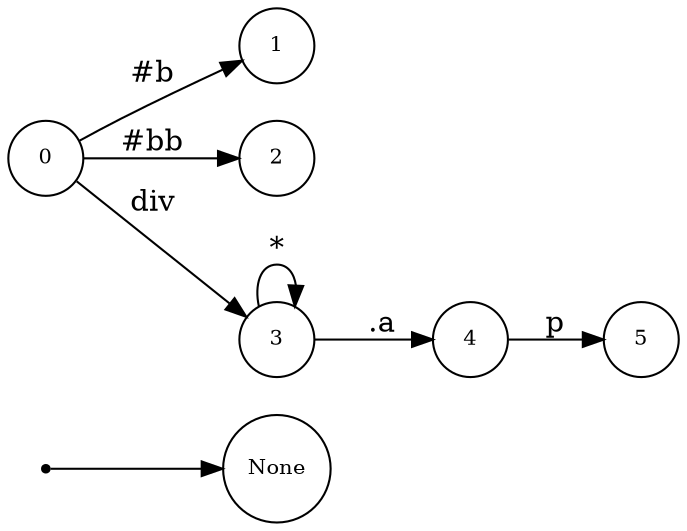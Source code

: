digraph NFA {
  rankdir=LR;
  node [shape=circle, fontsize=10];
  __start [shape=point, label=""];
  __start -> None;
  1 [label="1"];
  2 [label="2"];
  3 [label="3"];
  5 [label="5"];
  4 [label="4"];
  0 [label="0"];
  { node [shape=doublecircle]; 1 2 5 }
  0 -> 1 [label="#b"];
  0 -> 2 [label="#bb"];
  0 -> 3 [label="div"];
  3 -> 3 [label="*"];
  3 -> 4 [label=".a"];
  4 -> 5 [label="p"];
}
